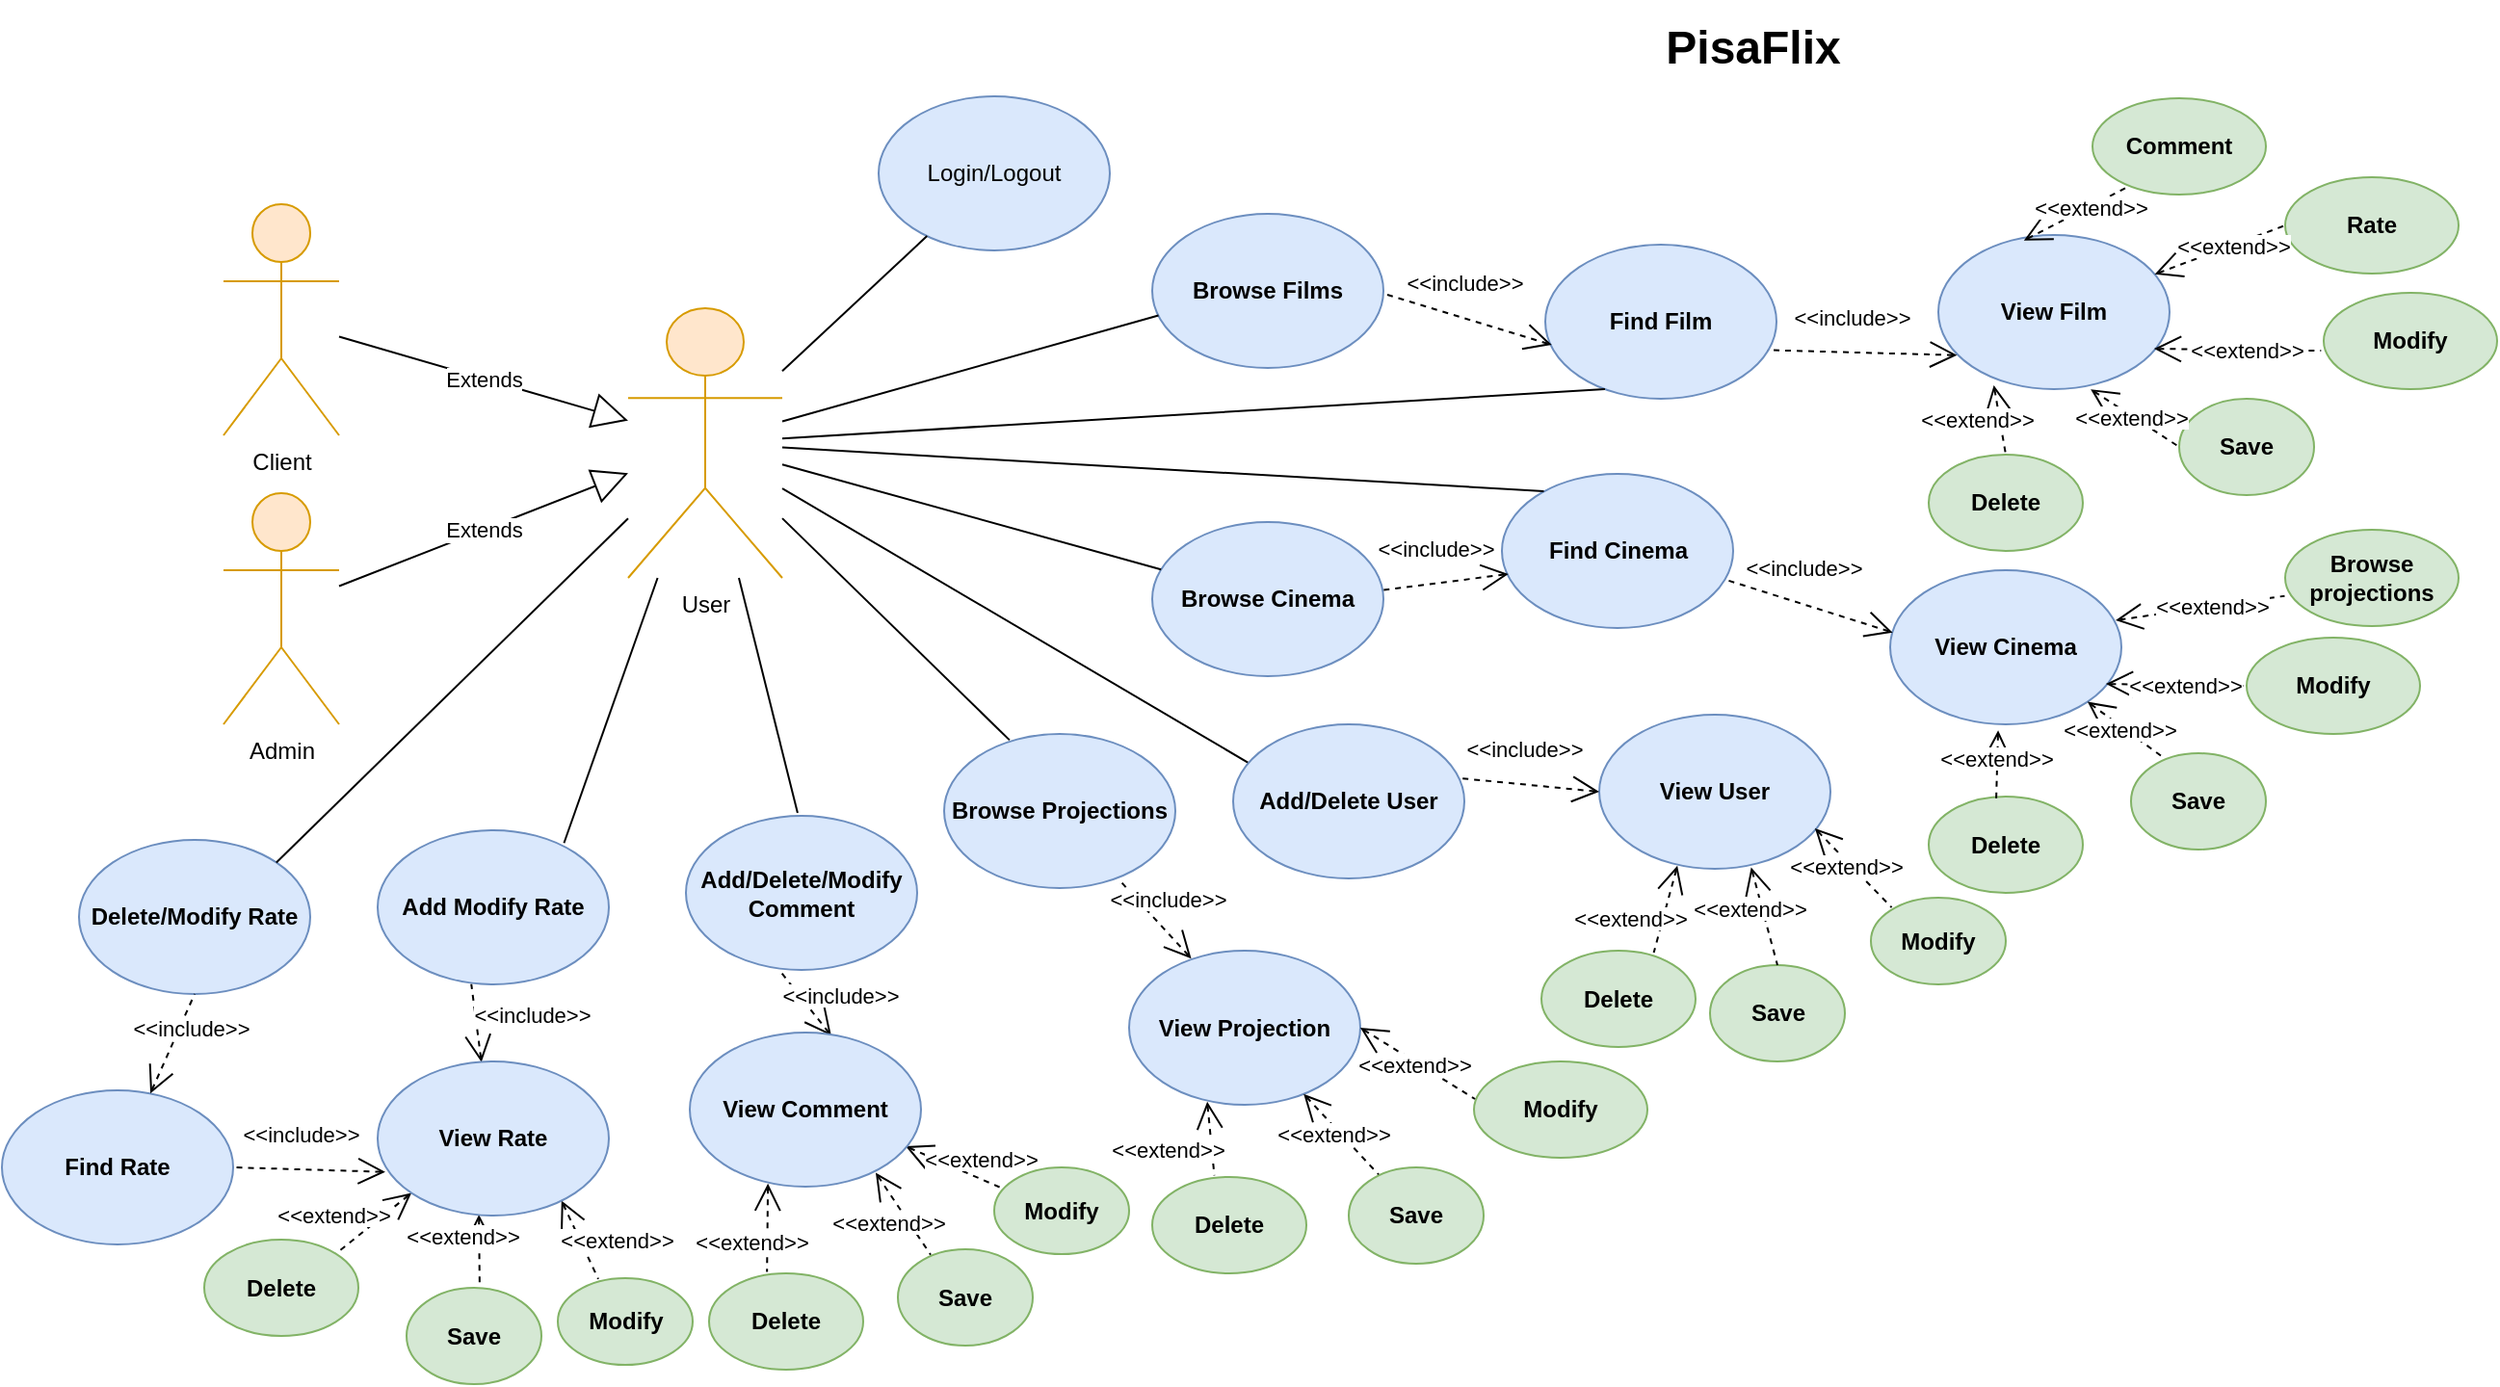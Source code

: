 <mxfile version="12.1.4" type="device" pages="1"><diagram id="BbvuW23b8s510joW4BoM" name="Pagina-1"><mxGraphModel dx="633" dy="305" grid="1" gridSize="10" guides="1" tooltips="1" connect="1" arrows="1" fold="1" page="1" pageScale="1" pageWidth="827" pageHeight="1169" math="0" shadow="0"><root><mxCell id="0"/><mxCell id="1" parent="0"/><mxCell id="h_1b7yaZ3pGZxx54D0NZ-1" value="User" style="shape=umlActor;verticalLabelPosition=bottom;labelBackgroundColor=#ffffff;verticalAlign=top;html=1;outlineConnect=0;fillColor=#ffe6cc;strokeColor=#d79b00;" parent="1" vertex="1"><mxGeometry x="330" y="174" width="80" height="140" as="geometry"/></mxCell><mxCell id="h_1b7yaZ3pGZxx54D0NZ-2" value="Client" style="shape=umlActor;verticalLabelPosition=bottom;labelBackgroundColor=#ffffff;verticalAlign=top;html=1;outlineConnect=0;fillColor=#ffe6cc;strokeColor=#d79b00;" parent="1" vertex="1"><mxGeometry x="120" y="120" width="60" height="120" as="geometry"/></mxCell><mxCell id="h_1b7yaZ3pGZxx54D0NZ-3" value="Admin" style="shape=umlActor;verticalLabelPosition=bottom;labelBackgroundColor=#ffffff;verticalAlign=top;html=1;outlineConnect=0;fillColor=#ffe6cc;strokeColor=#d79b00;" parent="1" vertex="1"><mxGeometry x="120" y="270" width="60" height="120" as="geometry"/></mxCell><mxCell id="h_1b7yaZ3pGZxx54D0NZ-4" value="Extends" style="endArrow=block;endSize=16;endFill=0;html=1;" parent="1" source="h_1b7yaZ3pGZxx54D0NZ-2" target="h_1b7yaZ3pGZxx54D0NZ-1" edge="1"><mxGeometry width="160" relative="1" as="geometry"><mxPoint x="-140" y="479" as="sourcePoint"/><mxPoint x="20" y="479" as="targetPoint"/></mxGeometry></mxCell><mxCell id="h_1b7yaZ3pGZxx54D0NZ-5" value="Extends" style="endArrow=block;endSize=16;endFill=0;html=1;" parent="1" source="h_1b7yaZ3pGZxx54D0NZ-3" target="h_1b7yaZ3pGZxx54D0NZ-1" edge="1"><mxGeometry width="160" relative="1" as="geometry"><mxPoint x="-170" y="259" as="sourcePoint"/><mxPoint x="-20" y="199" as="targetPoint"/></mxGeometry></mxCell><mxCell id="h_1b7yaZ3pGZxx54D0NZ-13" value="&lt;font style=&quot;font-size: 24px&quot;&gt;&lt;b&gt;PisaFlix&lt;/b&gt;&lt;/font&gt;" style="text;html=1;strokeColor=none;fillColor=none;align=center;verticalAlign=middle;whiteSpace=wrap;rounded=0;" parent="1" vertex="1"><mxGeometry x="839" y="14" width="150" height="50" as="geometry"/></mxCell><mxCell id="h_1b7yaZ3pGZxx54D0NZ-17" value="&lt;b&gt;Browse Films&lt;/b&gt;" style="ellipse;whiteSpace=wrap;html=1;fillColor=#dae8fc;strokeColor=#6c8ebf;" parent="1" vertex="1"><mxGeometry x="602" y="125" width="120" height="80" as="geometry"/></mxCell><mxCell id="h_1b7yaZ3pGZxx54D0NZ-18" value="Login/Logout" style="ellipse;whiteSpace=wrap;html=1;fillColor=#dae8fc;strokeColor=#6c8ebf;" parent="1" vertex="1"><mxGeometry x="460" y="64" width="120" height="80" as="geometry"/></mxCell><mxCell id="h_1b7yaZ3pGZxx54D0NZ-30" value="" style="endArrow=none;html=1;" parent="1" source="h_1b7yaZ3pGZxx54D0NZ-1" target="h_1b7yaZ3pGZxx54D0NZ-18" edge="1"><mxGeometry width="50" height="50" relative="1" as="geometry"><mxPoint x="620" y="340" as="sourcePoint"/><mxPoint x="1055" y="550" as="targetPoint"/></mxGeometry></mxCell><mxCell id="h_1b7yaZ3pGZxx54D0NZ-39" value="Find Film" style="ellipse;whiteSpace=wrap;html=1;fontStyle=1;fillColor=#dae8fc;strokeColor=#6c8ebf;" parent="1" vertex="1"><mxGeometry x="806" y="141" width="120" height="80" as="geometry"/></mxCell><mxCell id="h_1b7yaZ3pGZxx54D0NZ-43" value="" style="endArrow=none;html=1;entryX=0.027;entryY=0.659;entryDx=0;entryDy=0;entryPerimeter=0;" parent="1" source="h_1b7yaZ3pGZxx54D0NZ-1" target="h_1b7yaZ3pGZxx54D0NZ-17" edge="1"><mxGeometry width="50" height="50" relative="1" as="geometry"><mxPoint x="627.5" y="341.658" as="sourcePoint"/><mxPoint x="760.033" y="170.063" as="targetPoint"/></mxGeometry></mxCell><mxCell id="h_1b7yaZ3pGZxx54D0NZ-47" value="&lt;span style=&quot;background-color: rgb(255 , 255 , 255)&quot;&gt;&amp;lt;&amp;lt;include&amp;gt;&amp;gt;&lt;/span&gt;" style="edgeStyle=none;html=1;startArrow=open;endArrow=none;startSize=12;verticalAlign=bottom;dashed=1;labelBackgroundColor=none;entryX=1.004;entryY=0.519;entryDx=0;entryDy=0;entryPerimeter=0;exitX=0.028;exitY=0.65;exitDx=0;exitDy=0;exitPerimeter=0;" parent="1" source="h_1b7yaZ3pGZxx54D0NZ-39" target="h_1b7yaZ3pGZxx54D0NZ-17" edge="1"><mxGeometry x="0.116" y="-9" width="160" relative="1" as="geometry"><mxPoint x="840.071" y="103.5" as="sourcePoint"/><mxPoint x="1000.071" y="103.5" as="targetPoint"/><mxPoint as="offset"/></mxGeometry></mxCell><mxCell id="h_1b7yaZ3pGZxx54D0NZ-48" value="View Film" style="ellipse;whiteSpace=wrap;html=1;fontStyle=1;fillColor=#dae8fc;strokeColor=#6c8ebf;" parent="1" vertex="1"><mxGeometry x="1010" y="136" width="120" height="80" as="geometry"/></mxCell><mxCell id="h_1b7yaZ3pGZxx54D0NZ-49" value="&lt;span style=&quot;background-color: rgb(255 , 255 , 255)&quot;&gt;&amp;lt;&amp;lt;include&amp;gt;&amp;gt;&lt;/span&gt;" style="edgeStyle=none;html=1;startArrow=open;endArrow=none;startSize=12;verticalAlign=bottom;dashed=1;labelBackgroundColor=none;entryX=0.962;entryY=0.684;entryDx=0;entryDy=0;entryPerimeter=0;exitX=0.081;exitY=0.78;exitDx=0;exitDy=0;exitPerimeter=0;" parent="1" source="h_1b7yaZ3pGZxx54D0NZ-48" target="h_1b7yaZ3pGZxx54D0NZ-39" edge="1"><mxGeometry x="0.116" y="-9" width="160" relative="1" as="geometry"><mxPoint x="1121.86" y="230" as="sourcePoint"/><mxPoint x="1059.86" y="238.64" as="targetPoint"/><mxPoint as="offset"/></mxGeometry></mxCell><mxCell id="h_1b7yaZ3pGZxx54D0NZ-50" value="Delete" style="ellipse;whiteSpace=wrap;html=1;fontStyle=1;fillColor=#d5e8d4;strokeColor=#82b366;" parent="1" vertex="1"><mxGeometry x="1005" y="250" width="80" height="50" as="geometry"/></mxCell><mxCell id="h_1b7yaZ3pGZxx54D0NZ-51" value="Save" style="ellipse;whiteSpace=wrap;html=1;fontStyle=1;fillColor=#d5e8d4;strokeColor=#82b366;" parent="1" vertex="1"><mxGeometry x="1135" y="221" width="70" height="50" as="geometry"/></mxCell><mxCell id="h_1b7yaZ3pGZxx54D0NZ-52" value="Modify" style="ellipse;whiteSpace=wrap;html=1;fontStyle=1;fillColor=#d5e8d4;strokeColor=#82b366;" parent="1" vertex="1"><mxGeometry x="1210" y="166" width="90" height="50" as="geometry"/></mxCell><mxCell id="h_1b7yaZ3pGZxx54D0NZ-54" value="&lt;span style=&quot;background-color: rgb(255 , 255 , 255)&quot;&gt;&amp;lt;&amp;lt;extend&amp;gt;&amp;gt;&lt;/span&gt;" style="edgeStyle=none;html=1;startArrow=open;endArrow=none;startSize=12;verticalAlign=bottom;dashed=1;labelBackgroundColor=none;entryX=-0.015;entryY=0.601;entryDx=0;entryDy=0;exitX=0.933;exitY=0.738;exitDx=0;exitDy=0;exitPerimeter=0;entryPerimeter=0;" parent="1" source="h_1b7yaZ3pGZxx54D0NZ-48" target="h_1b7yaZ3pGZxx54D0NZ-52" edge="1"><mxGeometry x="0.116" y="-9" width="160" relative="1" as="geometry"><mxPoint x="1114.22" y="210.9" as="sourcePoint"/><mxPoint x="999.94" y="213.22" as="targetPoint"/><mxPoint as="offset"/></mxGeometry></mxCell><mxCell id="h_1b7yaZ3pGZxx54D0NZ-55" value="&lt;span style=&quot;background-color: rgb(255 , 255 , 255)&quot;&gt;&amp;lt;&amp;lt;extend&amp;gt;&amp;gt;&lt;/span&gt;" style="edgeStyle=none;html=1;startArrow=open;endArrow=none;startSize=12;verticalAlign=bottom;dashed=1;labelBackgroundColor=none;entryX=0;entryY=0.5;entryDx=0;entryDy=0;exitX=0.659;exitY=1.001;exitDx=0;exitDy=0;exitPerimeter=0;" parent="1" source="h_1b7yaZ3pGZxx54D0NZ-48" target="h_1b7yaZ3pGZxx54D0NZ-51" edge="1"><mxGeometry x="0.116" y="-9" width="160" relative="1" as="geometry"><mxPoint x="1114.22" y="234.9" as="sourcePoint"/><mxPoint x="999.94" y="237.22" as="targetPoint"/><mxPoint as="offset"/></mxGeometry></mxCell><mxCell id="h_1b7yaZ3pGZxx54D0NZ-56" value="&lt;span style=&quot;background-color: rgb(255 , 255 , 255)&quot;&gt;&amp;lt;&amp;lt;extend&amp;gt;&amp;gt;&lt;/span&gt;" style="edgeStyle=none;html=1;startArrow=open;endArrow=none;startSize=12;verticalAlign=bottom;dashed=1;labelBackgroundColor=none;entryX=0.5;entryY=0;entryDx=0;entryDy=0;exitX=0.24;exitY=0.975;exitDx=0;exitDy=0;exitPerimeter=0;" parent="1" source="h_1b7yaZ3pGZxx54D0NZ-48" target="h_1b7yaZ3pGZxx54D0NZ-50" edge="1"><mxGeometry x="0.375" y="-13" width="160" relative="1" as="geometry"><mxPoint x="1114.22" y="249.9" as="sourcePoint"/><mxPoint x="999.94" y="252.22" as="targetPoint"/><mxPoint as="offset"/></mxGeometry></mxCell><mxCell id="h_1b7yaZ3pGZxx54D0NZ-59" value="" style="endArrow=none;html=1;entryX=0.258;entryY=0.938;entryDx=0;entryDy=0;entryPerimeter=0;" parent="1" source="h_1b7yaZ3pGZxx54D0NZ-1" target="h_1b7yaZ3pGZxx54D0NZ-39" edge="1"><mxGeometry width="50" height="50" relative="1" as="geometry"><mxPoint x="628.5" y="365.459" as="sourcePoint"/><mxPoint x="771.74" y="260.22" as="targetPoint"/></mxGeometry></mxCell><mxCell id="h_1b7yaZ3pGZxx54D0NZ-61" value="&lt;b&gt;Browse Cinema&lt;/b&gt;" style="ellipse;whiteSpace=wrap;html=1;fillColor=#dae8fc;strokeColor=#6c8ebf;" parent="1" vertex="1"><mxGeometry x="602" y="285" width="120" height="80" as="geometry"/></mxCell><mxCell id="h_1b7yaZ3pGZxx54D0NZ-63" value="Find&amp;nbsp;&lt;b&gt;Cinema&lt;/b&gt;" style="ellipse;whiteSpace=wrap;html=1;fontStyle=1;fillColor=#dae8fc;strokeColor=#6c8ebf;" parent="1" vertex="1"><mxGeometry x="783.5" y="260" width="120" height="80" as="geometry"/></mxCell><mxCell id="h_1b7yaZ3pGZxx54D0NZ-64" value="" style="endArrow=none;html=1;" parent="1" source="h_1b7yaZ3pGZxx54D0NZ-1" target="h_1b7yaZ3pGZxx54D0NZ-61" edge="1"><mxGeometry width="50" height="50" relative="1" as="geometry"><mxPoint x="630" y="617.959" as="sourcePoint"/><mxPoint x="770.033" y="460.063" as="targetPoint"/></mxGeometry></mxCell><mxCell id="h_1b7yaZ3pGZxx54D0NZ-65" value="&lt;span style=&quot;background-color: rgb(255 , 255 , 255)&quot;&gt;&amp;lt;&amp;lt;include&amp;gt;&amp;gt;&lt;/span&gt;" style="edgeStyle=none;html=1;startArrow=open;endArrow=none;startSize=12;verticalAlign=bottom;dashed=1;labelBackgroundColor=none;entryX=0.99;entryY=0.443;entryDx=0;entryDy=0;entryPerimeter=0;exitX=0.028;exitY=0.65;exitDx=0;exitDy=0;exitPerimeter=0;" parent="1" source="h_1b7yaZ3pGZxx54D0NZ-63" target="h_1b7yaZ3pGZxx54D0NZ-61" edge="1"><mxGeometry x="0.116" y="-9" width="160" relative="1" as="geometry"><mxPoint x="850.071" y="393.5" as="sourcePoint"/><mxPoint x="1010.071" y="393.5" as="targetPoint"/><mxPoint as="offset"/></mxGeometry></mxCell><mxCell id="h_1b7yaZ3pGZxx54D0NZ-66" value="View&amp;nbsp;&lt;b&gt;Cinema&lt;/b&gt;" style="ellipse;whiteSpace=wrap;html=1;fontStyle=1;fillColor=#dae8fc;strokeColor=#6c8ebf;" parent="1" vertex="1"><mxGeometry x="985" y="310" width="120" height="80" as="geometry"/></mxCell><mxCell id="h_1b7yaZ3pGZxx54D0NZ-67" value="&lt;span style=&quot;background-color: rgb(255 , 255 , 255)&quot;&gt;&amp;lt;&amp;lt;include&amp;gt;&amp;gt;&lt;/span&gt;" style="edgeStyle=none;html=1;startArrow=open;endArrow=none;startSize=12;verticalAlign=bottom;dashed=1;labelBackgroundColor=none;entryX=0.962;entryY=0.684;entryDx=0;entryDy=0;entryPerimeter=0;exitX=0.011;exitY=0.404;exitDx=0;exitDy=0;exitPerimeter=0;" parent="1" source="h_1b7yaZ3pGZxx54D0NZ-66" target="h_1b7yaZ3pGZxx54D0NZ-63" edge="1"><mxGeometry x="0.116" y="-9" width="160" relative="1" as="geometry"><mxPoint x="1131.86" y="520" as="sourcePoint"/><mxPoint x="1069.86" y="528.64" as="targetPoint"/><mxPoint as="offset"/></mxGeometry></mxCell><mxCell id="h_1b7yaZ3pGZxx54D0NZ-68" value="Delete" style="ellipse;whiteSpace=wrap;html=1;fontStyle=1;fillColor=#d5e8d4;strokeColor=#82b366;" parent="1" vertex="1"><mxGeometry x="1005" y="427.5" width="80" height="50" as="geometry"/></mxCell><mxCell id="h_1b7yaZ3pGZxx54D0NZ-69" value="Save" style="ellipse;whiteSpace=wrap;html=1;fontStyle=1;fillColor=#d5e8d4;strokeColor=#82b366;" parent="1" vertex="1"><mxGeometry x="1110" y="405" width="70" height="50" as="geometry"/></mxCell><mxCell id="h_1b7yaZ3pGZxx54D0NZ-70" value="Modify" style="ellipse;whiteSpace=wrap;html=1;fontStyle=1;fillColor=#d5e8d4;strokeColor=#82b366;" parent="1" vertex="1"><mxGeometry x="1170" y="345" width="90" height="50" as="geometry"/></mxCell><mxCell id="h_1b7yaZ3pGZxx54D0NZ-71" value="&lt;span style=&quot;background-color: rgb(255 , 255 , 255)&quot;&gt;&amp;lt;&amp;lt;extend&amp;gt;&amp;gt;&lt;/span&gt;" style="edgeStyle=none;html=1;startArrow=open;endArrow=none;startSize=12;verticalAlign=bottom;dashed=1;labelBackgroundColor=none;entryX=0;entryY=0.5;entryDx=0;entryDy=0;exitX=0.933;exitY=0.738;exitDx=0;exitDy=0;exitPerimeter=0;" parent="1" source="h_1b7yaZ3pGZxx54D0NZ-66" target="h_1b7yaZ3pGZxx54D0NZ-70" edge="1"><mxGeometry x="0.116" y="-9" width="160" relative="1" as="geometry"><mxPoint x="1174.22" y="499.9" as="sourcePoint"/><mxPoint x="1059.94" y="502.22" as="targetPoint"/><mxPoint as="offset"/></mxGeometry></mxCell><mxCell id="h_1b7yaZ3pGZxx54D0NZ-72" value="&lt;span style=&quot;background-color: rgb(255 , 255 , 255)&quot;&gt;&amp;lt;&amp;lt;extend&amp;gt;&amp;gt;&lt;/span&gt;" style="edgeStyle=none;html=1;startArrow=open;endArrow=none;startSize=12;verticalAlign=bottom;dashed=1;labelBackgroundColor=none;entryX=0.231;entryY=0.036;entryDx=0;entryDy=0;exitX=1;exitY=1;exitDx=0;exitDy=0;entryPerimeter=0;" parent="1" source="h_1b7yaZ3pGZxx54D0NZ-66" target="h_1b7yaZ3pGZxx54D0NZ-69" edge="1"><mxGeometry x="0.116" y="-9" width="160" relative="1" as="geometry"><mxPoint x="1174.22" y="523.9" as="sourcePoint"/><mxPoint x="1059.94" y="526.22" as="targetPoint"/><mxPoint as="offset"/></mxGeometry></mxCell><mxCell id="h_1b7yaZ3pGZxx54D0NZ-73" value="&lt;span style=&quot;background-color: rgb(255 , 255 , 255)&quot;&gt;&amp;lt;&amp;lt;extend&amp;gt;&amp;gt;&lt;/span&gt;" style="edgeStyle=none;html=1;startArrow=open;endArrow=none;startSize=12;verticalAlign=bottom;dashed=1;labelBackgroundColor=none;entryX=0.438;entryY=0.02;entryDx=0;entryDy=0;entryPerimeter=0;exitX=0.467;exitY=1.039;exitDx=0;exitDy=0;exitPerimeter=0;" parent="1" source="h_1b7yaZ3pGZxx54D0NZ-66" target="h_1b7yaZ3pGZxx54D0NZ-68" edge="1"><mxGeometry x="0.328" width="160" relative="1" as="geometry"><mxPoint x="1174.22" y="538.9" as="sourcePoint"/><mxPoint x="1059.94" y="541.22" as="targetPoint"/><mxPoint as="offset"/></mxGeometry></mxCell><mxCell id="h_1b7yaZ3pGZxx54D0NZ-74" value="" style="endArrow=none;html=1;entryX=0.181;entryY=0.112;entryDx=0;entryDy=0;entryPerimeter=0;" parent="1" source="h_1b7yaZ3pGZxx54D0NZ-1" target="h_1b7yaZ3pGZxx54D0NZ-63" edge="1"><mxGeometry width="50" height="50" relative="1" as="geometry"><mxPoint x="580" y="300.222" as="sourcePoint"/><mxPoint x="741.74" y="491.22" as="targetPoint"/></mxGeometry></mxCell><mxCell id="h_1b7yaZ3pGZxx54D0NZ-76" value="" style="endArrow=none;html=1;entryX=0.065;entryY=0.249;entryDx=0;entryDy=0;entryPerimeter=0;" parent="1" source="h_1b7yaZ3pGZxx54D0NZ-1" target="h_1b7yaZ3pGZxx54D0NZ-78" edge="1"><mxGeometry width="50" height="50" relative="1" as="geometry"><mxPoint x="805" y="390.821" as="sourcePoint"/><mxPoint x="771.74" y="680.22" as="targetPoint"/><Array as="points"/></mxGeometry></mxCell><mxCell id="h_1b7yaZ3pGZxx54D0NZ-78" value="Add/Delete&amp;nbsp;&lt;b&gt;User&lt;/b&gt;" style="ellipse;whiteSpace=wrap;html=1;fontStyle=1;fillColor=#dae8fc;strokeColor=#6c8ebf;" parent="1" vertex="1"><mxGeometry x="644" y="390" width="120" height="80" as="geometry"/></mxCell><mxCell id="h_1b7yaZ3pGZxx54D0NZ-80" value="View&amp;nbsp;&lt;b&gt;User&lt;/b&gt;" style="ellipse;whiteSpace=wrap;html=1;fontStyle=1;fillColor=#dae8fc;strokeColor=#6c8ebf;" parent="1" vertex="1"><mxGeometry x="834" y="385" width="120" height="80" as="geometry"/></mxCell><mxCell id="h_1b7yaZ3pGZxx54D0NZ-81" value="&lt;span style=&quot;background-color: rgb(255 , 255 , 255)&quot;&gt;&amp;lt;&amp;lt;include&amp;gt;&amp;gt;&lt;/span&gt;" style="edgeStyle=none;html=1;startArrow=open;endArrow=none;startSize=12;verticalAlign=bottom;dashed=1;labelBackgroundColor=none;entryX=0.983;entryY=0.35;entryDx=0;entryDy=0;entryPerimeter=0;exitX=0;exitY=0.5;exitDx=0;exitDy=0;" parent="1" source="h_1b7yaZ3pGZxx54D0NZ-80" target="h_1b7yaZ3pGZxx54D0NZ-78" edge="1"><mxGeometry x="0.116" y="-9" width="160" relative="1" as="geometry"><mxPoint x="1161.86" y="709" as="sourcePoint"/><mxPoint x="1099.86" y="717.64" as="targetPoint"/><mxPoint as="offset"/></mxGeometry></mxCell><mxCell id="h_1b7yaZ3pGZxx54D0NZ-82" value="Delete" style="ellipse;whiteSpace=wrap;html=1;fontStyle=1;fillColor=#d5e8d4;strokeColor=#82b366;" parent="1" vertex="1"><mxGeometry x="804" y="507.5" width="80" height="50" as="geometry"/></mxCell><mxCell id="h_1b7yaZ3pGZxx54D0NZ-83" value="Save" style="ellipse;whiteSpace=wrap;html=1;fontStyle=1;fillColor=#d5e8d4;strokeColor=#82b366;" parent="1" vertex="1"><mxGeometry x="891.5" y="515" width="70" height="50" as="geometry"/></mxCell><mxCell id="h_1b7yaZ3pGZxx54D0NZ-84" value="Modify" style="ellipse;whiteSpace=wrap;html=1;fontStyle=1;fillColor=#d5e8d4;strokeColor=#82b366;" parent="1" vertex="1"><mxGeometry x="975" y="480" width="70" height="45" as="geometry"/></mxCell><mxCell id="h_1b7yaZ3pGZxx54D0NZ-85" value="&lt;span style=&quot;background-color: rgb(255 , 255 , 255)&quot;&gt;&amp;lt;&amp;lt;extend&amp;gt;&amp;gt;&lt;/span&gt;" style="edgeStyle=none;html=1;startArrow=open;endArrow=none;startSize=12;verticalAlign=bottom;dashed=1;labelBackgroundColor=none;entryX=0.154;entryY=0.113;entryDx=0;entryDy=0;entryPerimeter=0;exitX=0.933;exitY=0.738;exitDx=0;exitDy=0;exitPerimeter=0;" parent="1" source="h_1b7yaZ3pGZxx54D0NZ-80" target="h_1b7yaZ3pGZxx54D0NZ-84" edge="1"><mxGeometry x="0.116" y="-9" width="160" relative="1" as="geometry"><mxPoint x="1204.22" y="688.9" as="sourcePoint"/><mxPoint x="1089.94" y="691.22" as="targetPoint"/><mxPoint as="offset"/></mxGeometry></mxCell><mxCell id="h_1b7yaZ3pGZxx54D0NZ-86" value="&lt;span style=&quot;background-color: rgb(255 , 255 , 255)&quot;&gt;&amp;lt;&amp;lt;extend&amp;gt;&amp;gt;&lt;/span&gt;" style="edgeStyle=none;html=1;startArrow=open;endArrow=none;startSize=12;verticalAlign=bottom;dashed=1;labelBackgroundColor=none;entryX=0.5;entryY=0;entryDx=0;entryDy=0;exitX=0.657;exitY=0.99;exitDx=0;exitDy=0;exitPerimeter=0;" parent="1" source="h_1b7yaZ3pGZxx54D0NZ-80" target="h_1b7yaZ3pGZxx54D0NZ-83" edge="1"><mxGeometry x="0.116" y="-9" width="160" relative="1" as="geometry"><mxPoint x="1204.22" y="712.9" as="sourcePoint"/><mxPoint x="1089.94" y="715.22" as="targetPoint"/><mxPoint as="offset"/></mxGeometry></mxCell><mxCell id="h_1b7yaZ3pGZxx54D0NZ-87" value="&lt;span style=&quot;background-color: rgb(255 , 255 , 255)&quot;&gt;&amp;lt;&amp;lt;extend&amp;gt;&amp;gt;&lt;/span&gt;" style="edgeStyle=none;html=1;startArrow=open;endArrow=none;startSize=12;verticalAlign=bottom;dashed=1;labelBackgroundColor=none;entryX=0.729;entryY=0.02;entryDx=0;entryDy=0;entryPerimeter=0;exitX=0.338;exitY=0.98;exitDx=0;exitDy=0;exitPerimeter=0;" parent="1" source="h_1b7yaZ3pGZxx54D0NZ-80" target="h_1b7yaZ3pGZxx54D0NZ-82" edge="1"><mxGeometry x="0.787" y="-14" width="160" relative="1" as="geometry"><mxPoint x="1204.22" y="727.9" as="sourcePoint"/><mxPoint x="1089.94" y="730.22" as="targetPoint"/><mxPoint as="offset"/></mxGeometry></mxCell><mxCell id="h_1b7yaZ3pGZxx54D0NZ-93" value="" style="endArrow=none;html=1;entryX=0.283;entryY=0.04;entryDx=0;entryDy=0;entryPerimeter=0;" parent="1" source="h_1b7yaZ3pGZxx54D0NZ-1" target="h_1b7yaZ3pGZxx54D0NZ-94" edge="1"><mxGeometry width="50" height="50" relative="1" as="geometry"><mxPoint x="640.3" y="437.5" as="sourcePoint"/><mxPoint x="754.533" y="867.563" as="targetPoint"/><Array as="points"/></mxGeometry></mxCell><mxCell id="h_1b7yaZ3pGZxx54D0NZ-94" value="&lt;b&gt;Browse Projections&lt;/b&gt;" style="ellipse;whiteSpace=wrap;html=1;fillColor=#dae8fc;strokeColor=#6c8ebf;" parent="1" vertex="1"><mxGeometry x="494" y="395" width="120" height="80" as="geometry"/></mxCell><mxCell id="h_1b7yaZ3pGZxx54D0NZ-97" value="&lt;span style=&quot;background-color: rgb(255 , 255 , 255)&quot;&gt;&amp;lt;&amp;lt;include&amp;gt;&amp;gt;&lt;/span&gt;" style="edgeStyle=none;html=1;startArrow=open;endArrow=none;startSize=12;verticalAlign=bottom;dashed=1;labelBackgroundColor=none;entryX=0.767;entryY=0.963;entryDx=0;entryDy=0;entryPerimeter=0;exitX=0.269;exitY=0.051;exitDx=0;exitDy=0;exitPerimeter=0;" parent="1" source="h_1b7yaZ3pGZxx54D0NZ-98" target="h_1b7yaZ3pGZxx54D0NZ-94" edge="1"><mxGeometry x="-0.097" y="-6" width="160" relative="1" as="geometry"><mxPoint x="1116.36" y="927.5" as="sourcePoint"/><mxPoint x="1009.94" y="762.22" as="targetPoint"/><mxPoint as="offset"/></mxGeometry></mxCell><mxCell id="h_1b7yaZ3pGZxx54D0NZ-98" value="View Projection" style="ellipse;whiteSpace=wrap;html=1;fontStyle=1;fillColor=#dae8fc;strokeColor=#6c8ebf;" parent="1" vertex="1"><mxGeometry x="590" y="507.5" width="120" height="80" as="geometry"/></mxCell><mxCell id="h_1b7yaZ3pGZxx54D0NZ-99" value="Delete" style="ellipse;whiteSpace=wrap;html=1;fontStyle=1;fillColor=#d5e8d4;strokeColor=#82b366;" parent="1" vertex="1"><mxGeometry x="602" y="625" width="80" height="50" as="geometry"/></mxCell><mxCell id="h_1b7yaZ3pGZxx54D0NZ-100" value="&lt;span style=&quot;background-color: rgb(255 , 255 , 255)&quot;&gt;&amp;lt;&amp;lt;extend&amp;gt;&amp;gt;&lt;/span&gt;" style="edgeStyle=none;html=1;startArrow=open;endArrow=none;startSize=12;verticalAlign=bottom;dashed=1;labelBackgroundColor=none;entryX=0.403;entryY=-0.017;entryDx=0;entryDy=0;entryPerimeter=0;exitX=0.338;exitY=0.98;exitDx=0;exitDy=0;exitPerimeter=0;" parent="1" source="h_1b7yaZ3pGZxx54D0NZ-98" target="h_1b7yaZ3pGZxx54D0NZ-99" edge="1"><mxGeometry x="0.664" y="-24" width="160" relative="1" as="geometry"><mxPoint x="1158.72" y="946.4" as="sourcePoint"/><mxPoint x="1044.44" y="948.72" as="targetPoint"/><mxPoint as="offset"/></mxGeometry></mxCell><mxCell id="h_1b7yaZ3pGZxx54D0NZ-101" value="&lt;span style=&quot;background-color: rgb(255 , 255 , 255)&quot;&gt;&amp;lt;&amp;lt;extend&amp;gt;&amp;gt;&lt;/span&gt;" style="edgeStyle=none;html=1;startArrow=open;endArrow=none;startSize=12;verticalAlign=bottom;dashed=1;labelBackgroundColor=none;entryX=0.229;entryY=0.086;entryDx=0;entryDy=0;exitX=0.755;exitY=0.93;exitDx=0;exitDy=0;exitPerimeter=0;entryPerimeter=0;" parent="1" source="h_1b7yaZ3pGZxx54D0NZ-98" target="h_1b7yaZ3pGZxx54D0NZ-102" edge="1"><mxGeometry x="0.116" y="-9" width="160" relative="1" as="geometry"><mxPoint x="1158.72" y="931.4" as="sourcePoint"/><mxPoint x="1044.44" y="933.72" as="targetPoint"/><mxPoint as="offset"/></mxGeometry></mxCell><mxCell id="h_1b7yaZ3pGZxx54D0NZ-102" value="Save" style="ellipse;whiteSpace=wrap;html=1;fontStyle=1;fillColor=#d5e8d4;strokeColor=#82b366;" parent="1" vertex="1"><mxGeometry x="704" y="620" width="70" height="50" as="geometry"/></mxCell><mxCell id="h_1b7yaZ3pGZxx54D0NZ-103" value="Modify" style="ellipse;whiteSpace=wrap;html=1;fontStyle=1;fillColor=#d5e8d4;strokeColor=#82b366;" parent="1" vertex="1"><mxGeometry x="769" y="565" width="90" height="50" as="geometry"/></mxCell><mxCell id="h_1b7yaZ3pGZxx54D0NZ-104" value="&lt;span style=&quot;background-color: rgb(255 , 255 , 255)&quot;&gt;&amp;lt;&amp;lt;extend&amp;gt;&amp;gt;&lt;/span&gt;" style="edgeStyle=none;html=1;startArrow=open;endArrow=none;startSize=12;verticalAlign=bottom;dashed=1;labelBackgroundColor=none;entryX=0.006;entryY=0.39;entryDx=0;entryDy=0;entryPerimeter=0;exitX=1;exitY=0.5;exitDx=0;exitDy=0;" parent="1" source="h_1b7yaZ3pGZxx54D0NZ-98" target="h_1b7yaZ3pGZxx54D0NZ-103" edge="1"><mxGeometry x="0.116" y="-9" width="160" relative="1" as="geometry"><mxPoint x="1158.72" y="907.4" as="sourcePoint"/><mxPoint x="1044.44" y="909.72" as="targetPoint"/><mxPoint as="offset"/></mxGeometry></mxCell><mxCell id="h_1b7yaZ3pGZxx54D0NZ-105" value="" style="endArrow=none;html=1;entryX=0.806;entryY=0.083;entryDx=0;entryDy=0;entryPerimeter=0;" parent="1" source="h_1b7yaZ3pGZxx54D0NZ-1" target="h_1b7yaZ3pGZxx54D0NZ-110" edge="1"><mxGeometry width="50" height="50" relative="1" as="geometry"><mxPoint x="499" y="952.592" as="sourcePoint"/><mxPoint x="650.74" y="1250.22" as="targetPoint"/><Array as="points"/></mxGeometry></mxCell><mxCell id="h_1b7yaZ3pGZxx54D0NZ-106" value="&lt;span style=&quot;background-color: rgb(255 , 255 , 255)&quot;&gt;&amp;lt;&amp;lt;include&amp;gt;&amp;gt;&lt;/span&gt;" style="edgeStyle=none;html=1;startArrow=open;endArrow=none;startSize=12;verticalAlign=bottom;dashed=1;labelBackgroundColor=none;entryX=0.405;entryY=0.997;entryDx=0;entryDy=0;exitX=0.449;exitY=0.005;exitDx=0;exitDy=0;exitPerimeter=0;entryPerimeter=0;" parent="1" source="h_1b7yaZ3pGZxx54D0NZ-111" target="h_1b7yaZ3pGZxx54D0NZ-110" edge="1"><mxGeometry x="-0.419" y="-28" width="160" relative="1" as="geometry"><mxPoint x="149" y="570" as="sourcePoint"/><mxPoint x="469.86" y="807.64" as="targetPoint"/><mxPoint as="offset"/></mxGeometry></mxCell><mxCell id="h_1b7yaZ3pGZxx54D0NZ-107" value="&lt;span style=&quot;background-color: rgb(255 , 255 , 255)&quot;&gt;&amp;lt;&amp;lt;extend&amp;gt;&amp;gt;&lt;/span&gt;" style="edgeStyle=none;html=1;startArrow=open;endArrow=none;startSize=12;verticalAlign=bottom;dashed=1;labelBackgroundColor=none;exitX=0;exitY=1;exitDx=0;exitDy=0;entryX=1;entryY=0;entryDx=0;entryDy=0;" parent="1" source="h_1b7yaZ3pGZxx54D0NZ-111" target="h_1b7yaZ3pGZxx54D0NZ-112" edge="1"><mxGeometry x="0.777" y="-9" width="160" relative="1" as="geometry"><mxPoint x="574.22" y="817.9" as="sourcePoint"/><mxPoint x="190" y="660" as="targetPoint"/><mxPoint as="offset"/></mxGeometry></mxCell><mxCell id="h_1b7yaZ3pGZxx54D0NZ-108" value="&lt;span style=&quot;background-color: rgb(255 , 255 , 255)&quot;&gt;&amp;lt;&amp;lt;extend&amp;gt;&amp;gt;&lt;/span&gt;" style="edgeStyle=none;html=1;startArrow=open;endArrow=none;startSize=12;verticalAlign=bottom;dashed=1;labelBackgroundColor=none;entryX=0.542;entryY=-0.018;entryDx=0;entryDy=0;exitX=0.438;exitY=0.993;exitDx=0;exitDy=0;exitPerimeter=0;entryPerimeter=0;" parent="1" source="h_1b7yaZ3pGZxx54D0NZ-111" target="h_1b7yaZ3pGZxx54D0NZ-113" edge="1"><mxGeometry x="0.116" y="-9" width="160" relative="1" as="geometry"><mxPoint x="574.22" y="802.9" as="sourcePoint"/><mxPoint x="459.94" y="805.22" as="targetPoint"/><mxPoint as="offset"/></mxGeometry></mxCell><mxCell id="h_1b7yaZ3pGZxx54D0NZ-109" value="&lt;span style=&quot;background-color: rgb(255 , 255 , 255)&quot;&gt;&amp;lt;&amp;lt;extend&amp;gt;&amp;gt;&lt;/span&gt;" style="edgeStyle=none;html=1;startArrow=open;endArrow=none;startSize=12;verticalAlign=bottom;dashed=1;labelBackgroundColor=none;entryX=0.3;entryY=0.009;entryDx=0;entryDy=0;exitX=0.795;exitY=0.903;exitDx=0;exitDy=0;exitPerimeter=0;entryPerimeter=0;" parent="1" source="h_1b7yaZ3pGZxx54D0NZ-111" target="h_1b7yaZ3pGZxx54D0NZ-114" edge="1"><mxGeometry x="0.742" y="13" width="160" relative="1" as="geometry"><mxPoint x="574.22" y="778.9" as="sourcePoint"/><mxPoint x="459.94" y="781.22" as="targetPoint"/><mxPoint as="offset"/></mxGeometry></mxCell><mxCell id="h_1b7yaZ3pGZxx54D0NZ-110" value="Add Modify Rate" style="ellipse;whiteSpace=wrap;html=1;fontStyle=1;fillColor=#dae8fc;strokeColor=#6c8ebf;" parent="1" vertex="1"><mxGeometry x="200" y="445" width="120" height="80" as="geometry"/></mxCell><mxCell id="h_1b7yaZ3pGZxx54D0NZ-111" value="View Rate" style="ellipse;whiteSpace=wrap;html=1;fontStyle=1;fillColor=#dae8fc;strokeColor=#6c8ebf;" parent="1" vertex="1"><mxGeometry x="200" y="565" width="120" height="80" as="geometry"/></mxCell><mxCell id="h_1b7yaZ3pGZxx54D0NZ-112" value="Delete" style="ellipse;whiteSpace=wrap;html=1;fontStyle=1;fillColor=#d5e8d4;strokeColor=#82b366;" parent="1" vertex="1"><mxGeometry x="110" y="657.5" width="80" height="50" as="geometry"/></mxCell><mxCell id="h_1b7yaZ3pGZxx54D0NZ-113" value="Save" style="ellipse;whiteSpace=wrap;html=1;fontStyle=1;fillColor=#d5e8d4;strokeColor=#82b366;" parent="1" vertex="1"><mxGeometry x="215" y="682.5" width="70" height="50" as="geometry"/></mxCell><mxCell id="h_1b7yaZ3pGZxx54D0NZ-114" value="Modify" style="ellipse;whiteSpace=wrap;html=1;fontStyle=1;fillColor=#d5e8d4;strokeColor=#82b366;" parent="1" vertex="1"><mxGeometry x="293.5" y="677.5" width="70" height="45" as="geometry"/></mxCell><mxCell id="h_1b7yaZ3pGZxx54D0NZ-115" value="" style="endArrow=none;html=1;entryX=0.483;entryY=-0.019;entryDx=0;entryDy=0;entryPerimeter=0;" parent="1" source="h_1b7yaZ3pGZxx54D0NZ-1" target="h_1b7yaZ3pGZxx54D0NZ-120" edge="1"><mxGeometry width="50" height="50" relative="1" as="geometry"><mxPoint x="565" y="770.092" as="sourcePoint"/><mxPoint x="716.74" y="1067.72" as="targetPoint"/><Array as="points"/></mxGeometry></mxCell><mxCell id="h_1b7yaZ3pGZxx54D0NZ-116" value="&lt;span style=&quot;background-color: rgb(255 , 255 , 255)&quot;&gt;&amp;lt;&amp;lt;include&amp;gt;&amp;gt;&lt;/span&gt;" style="edgeStyle=none;html=1;startArrow=open;endArrow=none;startSize=12;verticalAlign=bottom;dashed=1;labelBackgroundColor=none;entryX=0.406;entryY=1.005;entryDx=0;entryDy=0;entryPerimeter=0;exitX=0.612;exitY=0.021;exitDx=0;exitDy=0;exitPerimeter=0;" parent="1" source="h_1b7yaZ3pGZxx54D0NZ-121" target="h_1b7yaZ3pGZxx54D0NZ-120" edge="1"><mxGeometry x="-0.706" y="-11" width="160" relative="1" as="geometry"><mxPoint x="935.86" y="999" as="sourcePoint"/><mxPoint x="873.86" y="1007.64" as="targetPoint"/><mxPoint as="offset"/></mxGeometry></mxCell><mxCell id="h_1b7yaZ3pGZxx54D0NZ-117" value="&lt;span style=&quot;background-color: rgb(255 , 255 , 255)&quot;&gt;&amp;lt;&amp;lt;extend&amp;gt;&amp;gt;&lt;/span&gt;" style="edgeStyle=none;html=1;startArrow=open;endArrow=none;startSize=12;verticalAlign=bottom;dashed=1;labelBackgroundColor=none;entryX=0.376;entryY=-0.016;entryDx=0;entryDy=0;entryPerimeter=0;exitX=0.338;exitY=0.98;exitDx=0;exitDy=0;exitPerimeter=0;" parent="1" source="h_1b7yaZ3pGZxx54D0NZ-121" target="h_1b7yaZ3pGZxx54D0NZ-122" edge="1"><mxGeometry x="0.744" y="-8" width="160" relative="1" as="geometry"><mxPoint x="978.22" y="1017.9" as="sourcePoint"/><mxPoint x="863.94" y="1020.22" as="targetPoint"/><mxPoint as="offset"/></mxGeometry></mxCell><mxCell id="h_1b7yaZ3pGZxx54D0NZ-118" value="&lt;span style=&quot;background-color: rgb(255 , 255 , 255)&quot;&gt;&amp;lt;&amp;lt;extend&amp;gt;&amp;gt;&lt;/span&gt;" style="edgeStyle=none;html=1;startArrow=open;endArrow=none;startSize=12;verticalAlign=bottom;dashed=1;labelBackgroundColor=none;entryX=0.243;entryY=0.057;entryDx=0;entryDy=0;exitX=0.804;exitY=0.91;exitDx=0;exitDy=0;exitPerimeter=0;entryPerimeter=0;" parent="1" source="h_1b7yaZ3pGZxx54D0NZ-121" target="h_1b7yaZ3pGZxx54D0NZ-123" edge="1"><mxGeometry x="0.266" y="-14" width="160" relative="1" as="geometry"><mxPoint x="978.22" y="1002.9" as="sourcePoint"/><mxPoint x="863.94" y="1005.22" as="targetPoint"/><mxPoint as="offset"/></mxGeometry></mxCell><mxCell id="h_1b7yaZ3pGZxx54D0NZ-119" value="&lt;span style=&quot;background-color: rgb(255 , 255 , 255)&quot;&gt;&amp;lt;&amp;lt;extend&amp;gt;&amp;gt;&lt;/span&gt;" style="edgeStyle=none;html=1;startArrow=open;endArrow=none;startSize=12;verticalAlign=bottom;dashed=1;labelBackgroundColor=none;entryX=0.049;entryY=0.234;entryDx=0;entryDy=0;entryPerimeter=0;exitX=0.933;exitY=0.738;exitDx=0;exitDy=0;exitPerimeter=0;" parent="1" source="h_1b7yaZ3pGZxx54D0NZ-121" target="h_1b7yaZ3pGZxx54D0NZ-124" edge="1"><mxGeometry x="0.55" y="1" width="160" relative="1" as="geometry"><mxPoint x="978.22" y="978.9" as="sourcePoint"/><mxPoint x="863.94" y="981.22" as="targetPoint"/><mxPoint as="offset"/></mxGeometry></mxCell><mxCell id="h_1b7yaZ3pGZxx54D0NZ-120" value="Add/Delete/Modify Comment" style="ellipse;whiteSpace=wrap;html=1;fontStyle=1;fillColor=#dae8fc;strokeColor=#6c8ebf;" parent="1" vertex="1"><mxGeometry x="360" y="437.5" width="120" height="80" as="geometry"/></mxCell><mxCell id="h_1b7yaZ3pGZxx54D0NZ-121" value="View Comment" style="ellipse;whiteSpace=wrap;html=1;fontStyle=1;fillColor=#dae8fc;strokeColor=#6c8ebf;" parent="1" vertex="1"><mxGeometry x="362" y="550" width="120" height="80" as="geometry"/></mxCell><mxCell id="h_1b7yaZ3pGZxx54D0NZ-122" value="Delete" style="ellipse;whiteSpace=wrap;html=1;fontStyle=1;fillColor=#d5e8d4;strokeColor=#82b366;" parent="1" vertex="1"><mxGeometry x="372" y="675" width="80" height="50" as="geometry"/></mxCell><mxCell id="h_1b7yaZ3pGZxx54D0NZ-123" value="Save" style="ellipse;whiteSpace=wrap;html=1;fontStyle=1;fillColor=#d5e8d4;strokeColor=#82b366;" parent="1" vertex="1"><mxGeometry x="470" y="662.5" width="70" height="50" as="geometry"/></mxCell><mxCell id="h_1b7yaZ3pGZxx54D0NZ-124" value="Modify" style="ellipse;whiteSpace=wrap;html=1;fontStyle=1;fillColor=#d5e8d4;strokeColor=#82b366;" parent="1" vertex="1"><mxGeometry x="520" y="620" width="70" height="45" as="geometry"/></mxCell><mxCell id="dZQkGDDGXkw_C-ajxU4u-1" value="Find Rate" style="ellipse;whiteSpace=wrap;html=1;fontStyle=1;fillColor=#dae8fc;strokeColor=#6c8ebf;" parent="1" vertex="1"><mxGeometry x="5" y="580" width="120" height="80" as="geometry"/></mxCell><mxCell id="dZQkGDDGXkw_C-ajxU4u-2" value="Delete/Modify Rate" style="ellipse;whiteSpace=wrap;html=1;fontStyle=1;fillColor=#dae8fc;strokeColor=#6c8ebf;" parent="1" vertex="1"><mxGeometry x="45" y="450" width="120" height="80" as="geometry"/></mxCell><mxCell id="dZQkGDDGXkw_C-ajxU4u-3" value="" style="endArrow=none;html=1;entryX=1;entryY=0;entryDx=0;entryDy=0;" parent="1" source="h_1b7yaZ3pGZxx54D0NZ-1" target="dZQkGDDGXkw_C-ajxU4u-2" edge="1"><mxGeometry width="50" height="50" relative="1" as="geometry"><mxPoint x="290" y="450" as="sourcePoint"/><mxPoint x="176.72" y="614.54" as="targetPoint"/><Array as="points"/></mxGeometry></mxCell><mxCell id="dZQkGDDGXkw_C-ajxU4u-4" value="&lt;span style=&quot;background-color: rgb(255 , 255 , 255)&quot;&gt;&amp;lt;&amp;lt;include&amp;gt;&amp;gt;&lt;/span&gt;" style="edgeStyle=none;html=1;startArrow=open;endArrow=none;startSize=12;verticalAlign=bottom;dashed=1;labelBackgroundColor=none;entryX=0.5;entryY=1;entryDx=0;entryDy=0;" parent="1" source="dZQkGDDGXkw_C-ajxU4u-1" target="dZQkGDDGXkw_C-ajxU4u-2" edge="1"><mxGeometry x="0.116" y="-9" width="160" relative="1" as="geometry"><mxPoint x="-170" y="620" as="sourcePoint"/><mxPoint x="-170.96" y="578.88" as="targetPoint"/><mxPoint as="offset"/></mxGeometry></mxCell><mxCell id="dZQkGDDGXkw_C-ajxU4u-5" value="&lt;span style=&quot;background-color: rgb(255 , 255 , 255)&quot;&gt;&amp;lt;&amp;lt;include&amp;gt;&amp;gt;&lt;/span&gt;" style="edgeStyle=none;html=1;startArrow=open;endArrow=none;startSize=12;verticalAlign=bottom;dashed=1;labelBackgroundColor=none;entryX=1;entryY=0.5;entryDx=0;entryDy=0;exitX=0.033;exitY=0.717;exitDx=0;exitDy=0;exitPerimeter=0;" parent="1" source="h_1b7yaZ3pGZxx54D0NZ-111" target="dZQkGDDGXkw_C-ajxU4u-1" edge="1"><mxGeometry x="0.116" y="-9" width="160" relative="1" as="geometry"><mxPoint x="-130" y="770" as="sourcePoint"/><mxPoint x="-130" y="720" as="targetPoint"/><mxPoint as="offset"/></mxGeometry></mxCell><mxCell id="6zQ536qexph2UXheEysf-1" value="Rate" style="ellipse;whiteSpace=wrap;html=1;fontStyle=1;fillColor=#d5e8d4;strokeColor=#82b366;" vertex="1" parent="1"><mxGeometry x="1190" y="106" width="90" height="50" as="geometry"/></mxCell><mxCell id="6zQ536qexph2UXheEysf-2" value="&lt;span style=&quot;background-color: rgb(255 , 255 , 255)&quot;&gt;&amp;lt;&amp;lt;extend&amp;gt;&amp;gt;&lt;/span&gt;" style="edgeStyle=none;html=1;startArrow=open;endArrow=none;startSize=12;verticalAlign=bottom;dashed=1;labelBackgroundColor=none;entryX=0;entryY=0.5;entryDx=0;entryDy=0;" edge="1" target="6zQ536qexph2UXheEysf-1" parent="1" source="h_1b7yaZ3pGZxx54D0NZ-48"><mxGeometry x="0.116" y="-9" width="160" relative="1" as="geometry"><mxPoint x="1169.96" y="150.54" as="sourcePoint"/><mxPoint x="1047.94" y="168.72" as="targetPoint"/><mxPoint as="offset"/></mxGeometry></mxCell><mxCell id="6zQ536qexph2UXheEysf-3" value="Comment" style="ellipse;whiteSpace=wrap;html=1;fontStyle=1;fillColor=#d5e8d4;strokeColor=#82b366;" vertex="1" parent="1"><mxGeometry x="1090" y="65" width="90" height="50" as="geometry"/></mxCell><mxCell id="6zQ536qexph2UXheEysf-4" value="&lt;span style=&quot;background-color: rgb(255 , 255 , 255)&quot;&gt;&amp;lt;&amp;lt;extend&amp;gt;&amp;gt;&lt;/span&gt;" style="edgeStyle=none;html=1;startArrow=open;endArrow=none;startSize=12;verticalAlign=bottom;dashed=1;labelBackgroundColor=none;entryX=0.207;entryY=0.916;entryDx=0;entryDy=0;exitX=0.37;exitY=0.036;exitDx=0;exitDy=0;exitPerimeter=0;entryPerimeter=0;" edge="1" target="6zQ536qexph2UXheEysf-3" parent="1" source="h_1b7yaZ3pGZxx54D0NZ-48"><mxGeometry x="0.116" y="-9" width="160" relative="1" as="geometry"><mxPoint x="1229.96" y="115.04" as="sourcePoint"/><mxPoint x="1107.94" y="133.22" as="targetPoint"/><mxPoint as="offset"/></mxGeometry></mxCell><mxCell id="6zQ536qexph2UXheEysf-8" value="Browse projections" style="ellipse;whiteSpace=wrap;html=1;fontStyle=1;fillColor=#d5e8d4;strokeColor=#82b366;" vertex="1" parent="1"><mxGeometry x="1190" y="289" width="90" height="50" as="geometry"/></mxCell><mxCell id="6zQ536qexph2UXheEysf-9" value="&lt;span style=&quot;background-color: rgb(255 , 255 , 255)&quot;&gt;&amp;lt;&amp;lt;extend&amp;gt;&amp;gt;&lt;/span&gt;" style="edgeStyle=none;html=1;startArrow=open;endArrow=none;startSize=12;verticalAlign=bottom;dashed=1;labelBackgroundColor=none;entryX=-0.003;entryY=0.687;entryDx=0;entryDy=0;exitX=0.975;exitY=0.325;exitDx=0;exitDy=0;exitPerimeter=0;entryPerimeter=0;" edge="1" parent="1" target="6zQ536qexph2UXheEysf-8" source="h_1b7yaZ3pGZxx54D0NZ-66"><mxGeometry x="0.116" y="-9" width="160" relative="1" as="geometry"><mxPoint x="1140" y="342" as="sourcePoint"/><mxPoint x="1172.94" y="322.22" as="targetPoint"/><mxPoint as="offset"/></mxGeometry></mxCell></root></mxGraphModel></diagram></mxfile>